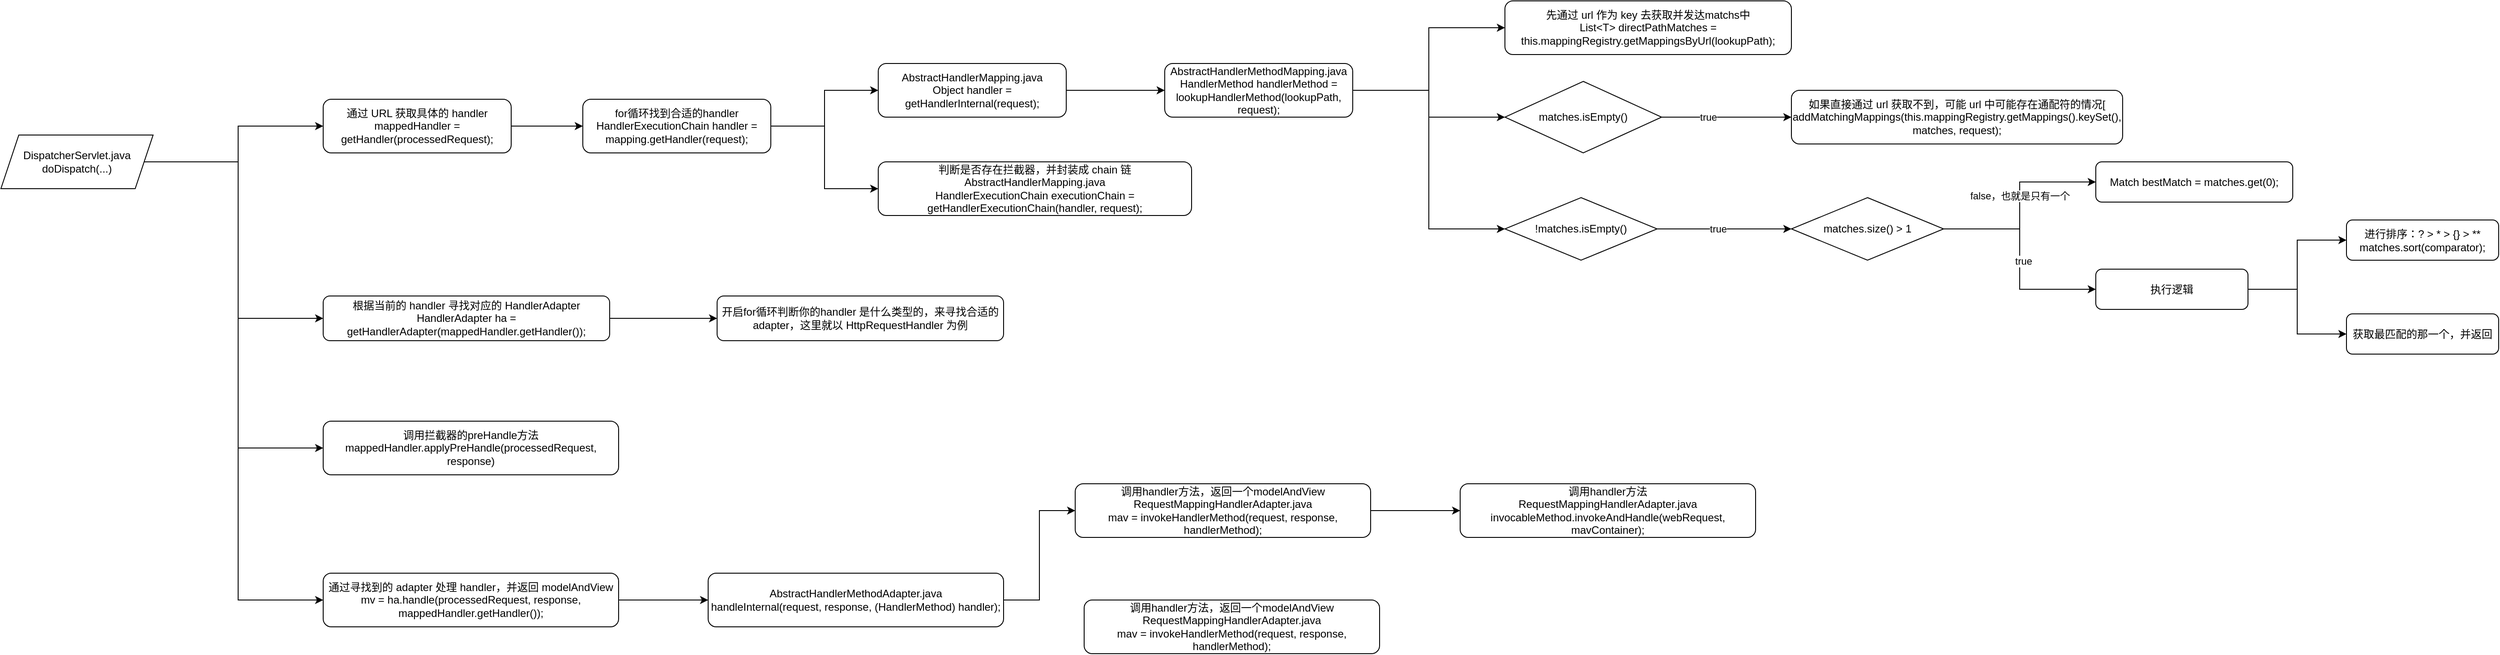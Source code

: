 <mxfile version="16.1.2" type="github">
  <diagram id="awkxMe9VgpwPjlktksfE" name="第 1 页">
    <mxGraphModel dx="996" dy="3856" grid="1" gridSize="10" guides="1" tooltips="1" connect="1" arrows="1" fold="1" page="1" pageScale="1" pageWidth="2339" pageHeight="3300" math="0" shadow="0">
      <root>
        <mxCell id="0" />
        <mxCell id="1" parent="0" />
        <mxCell id="VWh1zfDzu2o1qfI7YsTY-4" style="edgeStyle=orthogonalEdgeStyle;rounded=0;orthogonalLoop=1;jettySize=auto;html=1;exitX=1;exitY=0.5;exitDx=0;exitDy=0;entryX=0;entryY=0.5;entryDx=0;entryDy=0;" edge="1" parent="1" source="VWh1zfDzu2o1qfI7YsTY-2" target="VWh1zfDzu2o1qfI7YsTY-3">
          <mxGeometry relative="1" as="geometry" />
        </mxCell>
        <mxCell id="VWh1zfDzu2o1qfI7YsTY-41" style="edgeStyle=orthogonalEdgeStyle;rounded=0;orthogonalLoop=1;jettySize=auto;html=1;exitX=1;exitY=0.5;exitDx=0;exitDy=0;entryX=0;entryY=0.5;entryDx=0;entryDy=0;" edge="1" parent="1" source="VWh1zfDzu2o1qfI7YsTY-2" target="VWh1zfDzu2o1qfI7YsTY-40">
          <mxGeometry relative="1" as="geometry" />
        </mxCell>
        <mxCell id="VWh1zfDzu2o1qfI7YsTY-45" style="edgeStyle=orthogonalEdgeStyle;rounded=0;orthogonalLoop=1;jettySize=auto;html=1;exitX=1;exitY=0.5;exitDx=0;exitDy=0;entryX=0;entryY=0.5;entryDx=0;entryDy=0;" edge="1" parent="1" source="VWh1zfDzu2o1qfI7YsTY-2" target="VWh1zfDzu2o1qfI7YsTY-44">
          <mxGeometry relative="1" as="geometry" />
        </mxCell>
        <mxCell id="VWh1zfDzu2o1qfI7YsTY-47" style="edgeStyle=orthogonalEdgeStyle;rounded=0;orthogonalLoop=1;jettySize=auto;html=1;exitX=1;exitY=0.5;exitDx=0;exitDy=0;entryX=0;entryY=0.5;entryDx=0;entryDy=0;" edge="1" parent="1" source="VWh1zfDzu2o1qfI7YsTY-2" target="VWh1zfDzu2o1qfI7YsTY-46">
          <mxGeometry relative="1" as="geometry" />
        </mxCell>
        <mxCell id="VWh1zfDzu2o1qfI7YsTY-2" value="&lt;span&gt;DispatcherServlet.java&lt;br&gt;doDispatch(...)&lt;/span&gt;" style="shape=parallelogram;perimeter=parallelogramPerimeter;whiteSpace=wrap;html=1;fixedSize=1;" vertex="1" parent="1">
          <mxGeometry x="300" y="110" width="170" height="60" as="geometry" />
        </mxCell>
        <mxCell id="VWh1zfDzu2o1qfI7YsTY-6" style="edgeStyle=orthogonalEdgeStyle;rounded=0;orthogonalLoop=1;jettySize=auto;html=1;exitX=1;exitY=0.5;exitDx=0;exitDy=0;entryX=0;entryY=0.5;entryDx=0;entryDy=0;" edge="1" parent="1" source="VWh1zfDzu2o1qfI7YsTY-3" target="VWh1zfDzu2o1qfI7YsTY-5">
          <mxGeometry relative="1" as="geometry" />
        </mxCell>
        <mxCell id="VWh1zfDzu2o1qfI7YsTY-3" value="通过 URL 获取具体的 handler&lt;br&gt;mappedHandler = getHandler(processedRequest);" style="rounded=1;whiteSpace=wrap;html=1;" vertex="1" parent="1">
          <mxGeometry x="660" y="70" width="210" height="60" as="geometry" />
        </mxCell>
        <mxCell id="VWh1zfDzu2o1qfI7YsTY-8" style="edgeStyle=orthogonalEdgeStyle;rounded=0;orthogonalLoop=1;jettySize=auto;html=1;exitX=1;exitY=0.5;exitDx=0;exitDy=0;" edge="1" parent="1" source="VWh1zfDzu2o1qfI7YsTY-5" target="VWh1zfDzu2o1qfI7YsTY-7">
          <mxGeometry relative="1" as="geometry" />
        </mxCell>
        <mxCell id="VWh1zfDzu2o1qfI7YsTY-39" style="edgeStyle=orthogonalEdgeStyle;rounded=0;orthogonalLoop=1;jettySize=auto;html=1;exitX=1;exitY=0.5;exitDx=0;exitDy=0;entryX=0;entryY=0.5;entryDx=0;entryDy=0;" edge="1" parent="1" source="VWh1zfDzu2o1qfI7YsTY-5" target="VWh1zfDzu2o1qfI7YsTY-38">
          <mxGeometry relative="1" as="geometry" />
        </mxCell>
        <mxCell id="VWh1zfDzu2o1qfI7YsTY-5" value="for循环找到合适的handler&lt;br&gt;HandlerExecutionChain handler = mapping.getHandler(request);" style="rounded=1;whiteSpace=wrap;html=1;" vertex="1" parent="1">
          <mxGeometry x="950" y="70" width="210" height="60" as="geometry" />
        </mxCell>
        <mxCell id="VWh1zfDzu2o1qfI7YsTY-10" style="edgeStyle=orthogonalEdgeStyle;rounded=0;orthogonalLoop=1;jettySize=auto;html=1;exitX=1;exitY=0.5;exitDx=0;exitDy=0;entryX=0;entryY=0.5;entryDx=0;entryDy=0;" edge="1" parent="1" source="VWh1zfDzu2o1qfI7YsTY-7" target="VWh1zfDzu2o1qfI7YsTY-9">
          <mxGeometry relative="1" as="geometry" />
        </mxCell>
        <mxCell id="VWh1zfDzu2o1qfI7YsTY-7" value="AbstractHandlerMapping.java&lt;br&gt;Object handler = getHandlerInternal(request);" style="rounded=1;whiteSpace=wrap;html=1;" vertex="1" parent="1">
          <mxGeometry x="1280" y="30" width="210" height="60" as="geometry" />
        </mxCell>
        <mxCell id="VWh1zfDzu2o1qfI7YsTY-12" style="edgeStyle=orthogonalEdgeStyle;rounded=0;orthogonalLoop=1;jettySize=auto;html=1;exitX=1;exitY=0.5;exitDx=0;exitDy=0;entryX=0;entryY=0.5;entryDx=0;entryDy=0;" edge="1" parent="1" source="VWh1zfDzu2o1qfI7YsTY-9" target="VWh1zfDzu2o1qfI7YsTY-11">
          <mxGeometry relative="1" as="geometry" />
        </mxCell>
        <mxCell id="VWh1zfDzu2o1qfI7YsTY-14" style="edgeStyle=orthogonalEdgeStyle;rounded=0;orthogonalLoop=1;jettySize=auto;html=1;exitX=1;exitY=0.5;exitDx=0;exitDy=0;entryX=0;entryY=0.5;entryDx=0;entryDy=0;" edge="1" parent="1" source="VWh1zfDzu2o1qfI7YsTY-9" target="VWh1zfDzu2o1qfI7YsTY-17">
          <mxGeometry relative="1" as="geometry" />
        </mxCell>
        <mxCell id="VWh1zfDzu2o1qfI7YsTY-16" style="edgeStyle=orthogonalEdgeStyle;rounded=0;orthogonalLoop=1;jettySize=auto;html=1;exitX=1;exitY=0.5;exitDx=0;exitDy=0;entryX=0;entryY=0.5;entryDx=0;entryDy=0;" edge="1" parent="1" source="VWh1zfDzu2o1qfI7YsTY-9" target="VWh1zfDzu2o1qfI7YsTY-18">
          <mxGeometry relative="1" as="geometry" />
        </mxCell>
        <mxCell id="VWh1zfDzu2o1qfI7YsTY-9" value="AbstractHandlerMethodMapping.java&lt;br&gt;HandlerMethod handlerMethod = lookupHandlerMethod(lookupPath, request);" style="rounded=1;whiteSpace=wrap;html=1;" vertex="1" parent="1">
          <mxGeometry x="1600" y="30" width="210" height="60" as="geometry" />
        </mxCell>
        <mxCell id="VWh1zfDzu2o1qfI7YsTY-11" value="先通过 url 作为 key 去获取并发达matchs中&lt;br&gt;List&amp;lt;T&amp;gt; directPathMatches = this.mappingRegistry.getMappingsByUrl(lookupPath);" style="rounded=1;whiteSpace=wrap;html=1;" vertex="1" parent="1">
          <mxGeometry x="1980" y="-40" width="320" height="60" as="geometry" />
        </mxCell>
        <mxCell id="VWh1zfDzu2o1qfI7YsTY-13" value="如果直接通过 url 获取不到，可能 url 中可能存在通配符的情况[&lt;br&gt;addMatchingMappings(this.mappingRegistry.getMappings().keySet(), matches, request);" style="rounded=1;whiteSpace=wrap;html=1;" vertex="1" parent="1">
          <mxGeometry x="2300" y="60" width="370" height="60" as="geometry" />
        </mxCell>
        <mxCell id="VWh1zfDzu2o1qfI7YsTY-34" style="edgeStyle=orthogonalEdgeStyle;rounded=0;orthogonalLoop=1;jettySize=auto;html=1;exitX=1;exitY=0.5;exitDx=0;exitDy=0;entryX=0;entryY=0.5;entryDx=0;entryDy=0;" edge="1" parent="1" source="VWh1zfDzu2o1qfI7YsTY-15" target="VWh1zfDzu2o1qfI7YsTY-33">
          <mxGeometry relative="1" as="geometry" />
        </mxCell>
        <mxCell id="VWh1zfDzu2o1qfI7YsTY-36" style="edgeStyle=orthogonalEdgeStyle;rounded=0;orthogonalLoop=1;jettySize=auto;html=1;exitX=1;exitY=0.5;exitDx=0;exitDy=0;entryX=0;entryY=0.5;entryDx=0;entryDy=0;" edge="1" parent="1" source="VWh1zfDzu2o1qfI7YsTY-15" target="VWh1zfDzu2o1qfI7YsTY-35">
          <mxGeometry relative="1" as="geometry" />
        </mxCell>
        <mxCell id="VWh1zfDzu2o1qfI7YsTY-15" value="执行逻辑" style="rounded=1;whiteSpace=wrap;html=1;" vertex="1" parent="1">
          <mxGeometry x="2640" y="260" width="170" height="45" as="geometry" />
        </mxCell>
        <mxCell id="VWh1zfDzu2o1qfI7YsTY-20" style="edgeStyle=orthogonalEdgeStyle;rounded=0;orthogonalLoop=1;jettySize=auto;html=1;exitX=1;exitY=0.5;exitDx=0;exitDy=0;" edge="1" parent="1" source="VWh1zfDzu2o1qfI7YsTY-17" target="VWh1zfDzu2o1qfI7YsTY-13">
          <mxGeometry relative="1" as="geometry" />
        </mxCell>
        <mxCell id="VWh1zfDzu2o1qfI7YsTY-22" value="true" style="edgeLabel;html=1;align=center;verticalAlign=middle;resizable=0;points=[];" vertex="1" connectable="0" parent="VWh1zfDzu2o1qfI7YsTY-20">
          <mxGeometry x="-0.282" relative="1" as="geometry">
            <mxPoint as="offset" />
          </mxGeometry>
        </mxCell>
        <mxCell id="VWh1zfDzu2o1qfI7YsTY-17" value="matches.isEmpty()" style="rhombus;whiteSpace=wrap;html=1;" vertex="1" parent="1">
          <mxGeometry x="1980" y="50" width="175" height="80" as="geometry" />
        </mxCell>
        <mxCell id="VWh1zfDzu2o1qfI7YsTY-23" style="edgeStyle=orthogonalEdgeStyle;rounded=0;orthogonalLoop=1;jettySize=auto;html=1;exitX=1;exitY=0.5;exitDx=0;exitDy=0;entryX=0;entryY=0.5;entryDx=0;entryDy=0;" edge="1" parent="1" source="VWh1zfDzu2o1qfI7YsTY-18" target="VWh1zfDzu2o1qfI7YsTY-27">
          <mxGeometry relative="1" as="geometry" />
        </mxCell>
        <mxCell id="VWh1zfDzu2o1qfI7YsTY-24" value="true" style="edgeLabel;html=1;align=center;verticalAlign=middle;resizable=0;points=[];" vertex="1" connectable="0" parent="VWh1zfDzu2o1qfI7YsTY-23">
          <mxGeometry x="-0.093" relative="1" as="geometry">
            <mxPoint as="offset" />
          </mxGeometry>
        </mxCell>
        <mxCell id="VWh1zfDzu2o1qfI7YsTY-18" value="!matches.isEmpty()" style="rhombus;whiteSpace=wrap;html=1;" vertex="1" parent="1">
          <mxGeometry x="1980" y="180" width="170" height="70" as="geometry" />
        </mxCell>
        <mxCell id="VWh1zfDzu2o1qfI7YsTY-29" style="edgeStyle=orthogonalEdgeStyle;rounded=0;orthogonalLoop=1;jettySize=auto;html=1;exitX=1;exitY=0.5;exitDx=0;exitDy=0;entryX=0;entryY=0.5;entryDx=0;entryDy=0;" edge="1" parent="1" source="VWh1zfDzu2o1qfI7YsTY-27" target="VWh1zfDzu2o1qfI7YsTY-28">
          <mxGeometry relative="1" as="geometry" />
        </mxCell>
        <mxCell id="VWh1zfDzu2o1qfI7YsTY-30" value="false，也就是只有一个" style="edgeLabel;html=1;align=center;verticalAlign=middle;resizable=0;points=[];" vertex="1" connectable="0" parent="VWh1zfDzu2o1qfI7YsTY-29">
          <mxGeometry x="0.097" relative="1" as="geometry">
            <mxPoint as="offset" />
          </mxGeometry>
        </mxCell>
        <mxCell id="VWh1zfDzu2o1qfI7YsTY-31" style="edgeStyle=orthogonalEdgeStyle;rounded=0;orthogonalLoop=1;jettySize=auto;html=1;exitX=1;exitY=0.5;exitDx=0;exitDy=0;entryX=0;entryY=0.5;entryDx=0;entryDy=0;" edge="1" parent="1" source="VWh1zfDzu2o1qfI7YsTY-27" target="VWh1zfDzu2o1qfI7YsTY-15">
          <mxGeometry relative="1" as="geometry" />
        </mxCell>
        <mxCell id="VWh1zfDzu2o1qfI7YsTY-32" value="true" style="edgeLabel;html=1;align=center;verticalAlign=middle;resizable=0;points=[];" vertex="1" connectable="0" parent="VWh1zfDzu2o1qfI7YsTY-31">
          <mxGeometry x="0.019" y="4" relative="1" as="geometry">
            <mxPoint as="offset" />
          </mxGeometry>
        </mxCell>
        <mxCell id="VWh1zfDzu2o1qfI7YsTY-27" value="matches.size() &amp;gt; 1" style="rhombus;whiteSpace=wrap;html=1;" vertex="1" parent="1">
          <mxGeometry x="2300" y="180" width="170" height="70" as="geometry" />
        </mxCell>
        <mxCell id="VWh1zfDzu2o1qfI7YsTY-28" value="Match bestMatch = matches.get(0);" style="rounded=1;whiteSpace=wrap;html=1;" vertex="1" parent="1">
          <mxGeometry x="2640" y="140" width="220" height="45" as="geometry" />
        </mxCell>
        <mxCell id="VWh1zfDzu2o1qfI7YsTY-33" value="进行排序：? &amp;gt; * &amp;gt; {} &amp;gt; **&lt;br&gt;matches.sort(comparator);" style="rounded=1;whiteSpace=wrap;html=1;" vertex="1" parent="1">
          <mxGeometry x="2920" y="205" width="170" height="45" as="geometry" />
        </mxCell>
        <mxCell id="VWh1zfDzu2o1qfI7YsTY-35" value="获取最匹配的那一个，并返回" style="rounded=1;whiteSpace=wrap;html=1;" vertex="1" parent="1">
          <mxGeometry x="2920" y="310" width="170" height="45" as="geometry" />
        </mxCell>
        <mxCell id="VWh1zfDzu2o1qfI7YsTY-38" value="判断是否存在拦截器，并封装成 chain 链 &lt;br&gt;AbstractHandlerMapping.java&lt;br&gt;HandlerExecutionChain executionChain = getHandlerExecutionChain(handler, request);" style="rounded=1;whiteSpace=wrap;html=1;" vertex="1" parent="1">
          <mxGeometry x="1280" y="140" width="350" height="60" as="geometry" />
        </mxCell>
        <mxCell id="VWh1zfDzu2o1qfI7YsTY-43" style="edgeStyle=orthogonalEdgeStyle;rounded=0;orthogonalLoop=1;jettySize=auto;html=1;exitX=1;exitY=0.5;exitDx=0;exitDy=0;entryX=0;entryY=0.5;entryDx=0;entryDy=0;" edge="1" parent="1" source="VWh1zfDzu2o1qfI7YsTY-40" target="VWh1zfDzu2o1qfI7YsTY-42">
          <mxGeometry relative="1" as="geometry" />
        </mxCell>
        <mxCell id="VWh1zfDzu2o1qfI7YsTY-40" value="&lt;div&gt;根据当前的 handler 寻找对应的 HandlerAdapter&lt;/div&gt;&lt;div&gt;&lt;span&gt;				&lt;/span&gt;HandlerAdapter ha = getHandlerAdapter(mappedHandler.getHandler());&lt;/div&gt;" style="rounded=1;whiteSpace=wrap;html=1;" vertex="1" parent="1">
          <mxGeometry x="660" y="290" width="320" height="50" as="geometry" />
        </mxCell>
        <mxCell id="VWh1zfDzu2o1qfI7YsTY-42" value="开启for循环判断你的handler 是什么类型的，来寻找合适的adapter，这里就以&amp;nbsp;HttpRequestHandler 为例" style="rounded=1;whiteSpace=wrap;html=1;" vertex="1" parent="1">
          <mxGeometry x="1100" y="290" width="320" height="50" as="geometry" />
        </mxCell>
        <mxCell id="VWh1zfDzu2o1qfI7YsTY-44" value="调用拦截器的preHandle方法&lt;br&gt;mappedHandler.applyPreHandle(processedRequest, response)" style="rounded=1;whiteSpace=wrap;html=1;" vertex="1" parent="1">
          <mxGeometry x="660" y="430" width="330" height="60" as="geometry" />
        </mxCell>
        <mxCell id="VWh1zfDzu2o1qfI7YsTY-49" style="edgeStyle=orthogonalEdgeStyle;rounded=0;orthogonalLoop=1;jettySize=auto;html=1;exitX=1;exitY=0.5;exitDx=0;exitDy=0;" edge="1" parent="1" source="VWh1zfDzu2o1qfI7YsTY-46" target="VWh1zfDzu2o1qfI7YsTY-48">
          <mxGeometry relative="1" as="geometry" />
        </mxCell>
        <mxCell id="VWh1zfDzu2o1qfI7YsTY-46" value="通过寻找到的 adapter 处理 handler，并返回 modelAndView&lt;br&gt;mv = ha.handle(processedRequest, response, mappedHandler.getHandler());" style="rounded=1;whiteSpace=wrap;html=1;" vertex="1" parent="1">
          <mxGeometry x="660" y="600" width="330" height="60" as="geometry" />
        </mxCell>
        <mxCell id="VWh1zfDzu2o1qfI7YsTY-51" style="edgeStyle=orthogonalEdgeStyle;rounded=0;orthogonalLoop=1;jettySize=auto;html=1;exitX=1;exitY=0.5;exitDx=0;exitDy=0;entryX=0;entryY=0.5;entryDx=0;entryDy=0;" edge="1" parent="1" source="VWh1zfDzu2o1qfI7YsTY-48" target="VWh1zfDzu2o1qfI7YsTY-50">
          <mxGeometry relative="1" as="geometry" />
        </mxCell>
        <mxCell id="VWh1zfDzu2o1qfI7YsTY-48" value="AbstractHandlerMethodAdapter.java&lt;br&gt;handleInternal(request, response, (HandlerMethod) handler);" style="rounded=1;whiteSpace=wrap;html=1;" vertex="1" parent="1">
          <mxGeometry x="1090" y="600" width="330" height="60" as="geometry" />
        </mxCell>
        <mxCell id="VWh1zfDzu2o1qfI7YsTY-53" style="edgeStyle=orthogonalEdgeStyle;rounded=0;orthogonalLoop=1;jettySize=auto;html=1;exitX=1;exitY=0.5;exitDx=0;exitDy=0;" edge="1" parent="1" source="VWh1zfDzu2o1qfI7YsTY-50" target="VWh1zfDzu2o1qfI7YsTY-52">
          <mxGeometry relative="1" as="geometry" />
        </mxCell>
        <mxCell id="VWh1zfDzu2o1qfI7YsTY-50" value="调用handler方法，返回一个modelAndView&lt;br&gt;RequestMappingHandlerAdapter.java&lt;br&gt;mav = invokeHandlerMethod(request, response, handlerMethod);" style="rounded=1;whiteSpace=wrap;html=1;" vertex="1" parent="1">
          <mxGeometry x="1500" y="500" width="330" height="60" as="geometry" />
        </mxCell>
        <mxCell id="VWh1zfDzu2o1qfI7YsTY-52" value="调用handler方法&lt;br&gt;RequestMappingHandlerAdapter.java&lt;br&gt;invocableMethod.invokeAndHandle(webRequest, mavContainer);" style="rounded=1;whiteSpace=wrap;html=1;" vertex="1" parent="1">
          <mxGeometry x="1930" y="500" width="330" height="60" as="geometry" />
        </mxCell>
        <mxCell id="VWh1zfDzu2o1qfI7YsTY-54" value="调用handler方法，返回一个modelAndView&lt;br&gt;RequestMappingHandlerAdapter.java&lt;br&gt;mav = invokeHandlerMethod(request, response, handlerMethod);" style="rounded=1;whiteSpace=wrap;html=1;" vertex="1" parent="1">
          <mxGeometry x="1510" y="630" width="330" height="60" as="geometry" />
        </mxCell>
      </root>
    </mxGraphModel>
  </diagram>
</mxfile>
